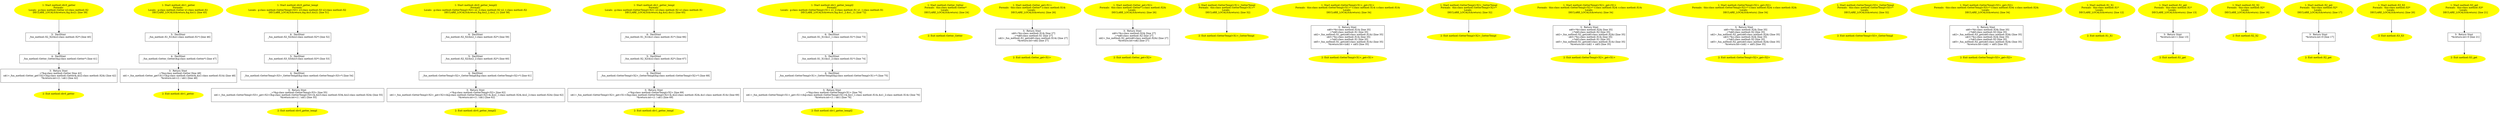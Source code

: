 /* @generated */
digraph iCFG {
"method::div0_getter{d41d8cd98f00b204e9800998ecf8427e_ZN6method11div0_getterEv}.b3a69879844798f94a8c9941bccd13fb_1" [label="1: Start method::div0_getter\nFormals: \nLocals:  g:class method::Getter x2:class method::X2 \n   DECLARE_LOCALS(&return,&g,&x2); [line 39]\n " color=yellow style=filled]
	

	 "method::div0_getter{d41d8cd98f00b204e9800998ecf8427e_ZN6method11div0_getterEv}.b3a69879844798f94a8c9941bccd13fb_1" -> "method::div0_getter{d41d8cd98f00b204e9800998ecf8427e_ZN6method11div0_getterEv}.b3a69879844798f94a8c9941bccd13fb_5" ;
"method::div0_getter{d41d8cd98f00b204e9800998ecf8427e_ZN6method11div0_getterEv}.b3a69879844798f94a8c9941bccd13fb_2" [label="2: Exit method::div0_getter \n  " color=yellow style=filled]
	

"method::div0_getter{d41d8cd98f00b204e9800998ecf8427e_ZN6method11div0_getterEv}.b3a69879844798f94a8c9941bccd13fb_3" [label="3:  Return Stmt \n   _=*&g:class method::Getter [line 42]\n  n$1=_fun_method::Getter_get<X2>(&g:class method::Getter&,&x2:class method::X2&) [line 42]\n  *&return:int=(1 / n$1) [line 42]\n " shape="box"]
	

	 "method::div0_getter{d41d8cd98f00b204e9800998ecf8427e_ZN6method11div0_getterEv}.b3a69879844798f94a8c9941bccd13fb_3" -> "method::div0_getter{d41d8cd98f00b204e9800998ecf8427e_ZN6method11div0_getterEv}.b3a69879844798f94a8c9941bccd13fb_2" ;
"method::div0_getter{d41d8cd98f00b204e9800998ecf8427e_ZN6method11div0_getterEv}.b3a69879844798f94a8c9941bccd13fb_4" [label="4:  DeclStmt \n   _fun_method::Getter_Getter(&g:class method::Getter*) [line 41]\n " shape="box"]
	

	 "method::div0_getter{d41d8cd98f00b204e9800998ecf8427e_ZN6method11div0_getterEv}.b3a69879844798f94a8c9941bccd13fb_4" -> "method::div0_getter{d41d8cd98f00b204e9800998ecf8427e_ZN6method11div0_getterEv}.b3a69879844798f94a8c9941bccd13fb_3" ;
"method::div0_getter{d41d8cd98f00b204e9800998ecf8427e_ZN6method11div0_getterEv}.b3a69879844798f94a8c9941bccd13fb_5" [label="5:  DeclStmt \n   _fun_method::X2_X2(&x2:class method::X2*) [line 40]\n " shape="box"]
	

	 "method::div0_getter{d41d8cd98f00b204e9800998ecf8427e_ZN6method11div0_getterEv}.b3a69879844798f94a8c9941bccd13fb_5" -> "method::div0_getter{d41d8cd98f00b204e9800998ecf8427e_ZN6method11div0_getterEv}.b3a69879844798f94a8c9941bccd13fb_4" ;
"method::div1_getter{d41d8cd98f00b204e9800998ecf8427e_ZN6method11div1_getterEv}.03b758f8577af551d06f352c5c64124a_1" [label="1: Start method::div1_getter\nFormals: \nLocals:  g:class method::Getter x1:class method::X1 \n   DECLARE_LOCALS(&return,&g,&x1); [line 45]\n " color=yellow style=filled]
	

	 "method::div1_getter{d41d8cd98f00b204e9800998ecf8427e_ZN6method11div1_getterEv}.03b758f8577af551d06f352c5c64124a_1" -> "method::div1_getter{d41d8cd98f00b204e9800998ecf8427e_ZN6method11div1_getterEv}.03b758f8577af551d06f352c5c64124a_5" ;
"method::div1_getter{d41d8cd98f00b204e9800998ecf8427e_ZN6method11div1_getterEv}.03b758f8577af551d06f352c5c64124a_2" [label="2: Exit method::div1_getter \n  " color=yellow style=filled]
	

"method::div1_getter{d41d8cd98f00b204e9800998ecf8427e_ZN6method11div1_getterEv}.03b758f8577af551d06f352c5c64124a_3" [label="3:  Return Stmt \n   _=*&g:class method::Getter [line 48]\n  n$1=_fun_method::Getter_get<X1>(&g:class method::Getter&,&x1:class method::X1&) [line 48]\n  *&return:int=(1 / n$1) [line 48]\n " shape="box"]
	

	 "method::div1_getter{d41d8cd98f00b204e9800998ecf8427e_ZN6method11div1_getterEv}.03b758f8577af551d06f352c5c64124a_3" -> "method::div1_getter{d41d8cd98f00b204e9800998ecf8427e_ZN6method11div1_getterEv}.03b758f8577af551d06f352c5c64124a_2" ;
"method::div1_getter{d41d8cd98f00b204e9800998ecf8427e_ZN6method11div1_getterEv}.03b758f8577af551d06f352c5c64124a_4" [label="4:  DeclStmt \n   _fun_method::Getter_Getter(&g:class method::Getter*) [line 47]\n " shape="box"]
	

	 "method::div1_getter{d41d8cd98f00b204e9800998ecf8427e_ZN6method11div1_getterEv}.03b758f8577af551d06f352c5c64124a_4" -> "method::div1_getter{d41d8cd98f00b204e9800998ecf8427e_ZN6method11div1_getterEv}.03b758f8577af551d06f352c5c64124a_3" ;
"method::div1_getter{d41d8cd98f00b204e9800998ecf8427e_ZN6method11div1_getterEv}.03b758f8577af551d06f352c5c64124a_5" [label="5:  DeclStmt \n   _fun_method::X1_X1(&x1:class method::X1*) [line 46]\n " shape="box"]
	

	 "method::div1_getter{d41d8cd98f00b204e9800998ecf8427e_ZN6method11div1_getterEv}.03b758f8577af551d06f352c5c64124a_5" -> "method::div1_getter{d41d8cd98f00b204e9800998ecf8427e_ZN6method11div1_getterEv}.03b758f8577af551d06f352c5c64124a_4" ;
"method::div0_getter_templ{d41d8cd98f00b204e9800998ecf8427e_ZN6method17div0_getter_templEv}.dac1de8ac6cd3930269c17ae1cb619f3_1" [label="1: Start method::div0_getter_templ\nFormals: \nLocals:  g:class method::GetterTempl<X3> x3:class method::X3 x2:class method::X2 \n   DECLARE_LOCALS(&return,&g,&x3,&x2); [line 51]\n " color=yellow style=filled]
	

	 "method::div0_getter_templ{d41d8cd98f00b204e9800998ecf8427e_ZN6method17div0_getter_templEv}.dac1de8ac6cd3930269c17ae1cb619f3_1" -> "method::div0_getter_templ{d41d8cd98f00b204e9800998ecf8427e_ZN6method17div0_getter_templEv}.dac1de8ac6cd3930269c17ae1cb619f3_6" ;
"method::div0_getter_templ{d41d8cd98f00b204e9800998ecf8427e_ZN6method17div0_getter_templEv}.dac1de8ac6cd3930269c17ae1cb619f3_2" [label="2: Exit method::div0_getter_templ \n  " color=yellow style=filled]
	

"method::div0_getter_templ{d41d8cd98f00b204e9800998ecf8427e_ZN6method17div0_getter_templEv}.dac1de8ac6cd3930269c17ae1cb619f3_3" [label="3:  Return Stmt \n   _=*&g:class method::GetterTempl<X3> [line 55]\n  n$1=_fun_method::GetterTempl<X3>_get<X2>(&g:class method::GetterTempl<X3>&,&x3:class method::X3&,&x2:class method::X2&) [line 55]\n  *&return:int=(1 / n$1) [line 55]\n " shape="box"]
	

	 "method::div0_getter_templ{d41d8cd98f00b204e9800998ecf8427e_ZN6method17div0_getter_templEv}.dac1de8ac6cd3930269c17ae1cb619f3_3" -> "method::div0_getter_templ{d41d8cd98f00b204e9800998ecf8427e_ZN6method17div0_getter_templEv}.dac1de8ac6cd3930269c17ae1cb619f3_2" ;
"method::div0_getter_templ{d41d8cd98f00b204e9800998ecf8427e_ZN6method17div0_getter_templEv}.dac1de8ac6cd3930269c17ae1cb619f3_4" [label="4:  DeclStmt \n   _fun_method::GetterTempl<X3>_GetterTempl(&g:class method::GetterTempl<X3>*) [line 54]\n " shape="box"]
	

	 "method::div0_getter_templ{d41d8cd98f00b204e9800998ecf8427e_ZN6method17div0_getter_templEv}.dac1de8ac6cd3930269c17ae1cb619f3_4" -> "method::div0_getter_templ{d41d8cd98f00b204e9800998ecf8427e_ZN6method17div0_getter_templEv}.dac1de8ac6cd3930269c17ae1cb619f3_3" ;
"method::div0_getter_templ{d41d8cd98f00b204e9800998ecf8427e_ZN6method17div0_getter_templEv}.dac1de8ac6cd3930269c17ae1cb619f3_5" [label="5:  DeclStmt \n   _fun_method::X3_X3(&x3:class method::X3*) [line 53]\n " shape="box"]
	

	 "method::div0_getter_templ{d41d8cd98f00b204e9800998ecf8427e_ZN6method17div0_getter_templEv}.dac1de8ac6cd3930269c17ae1cb619f3_5" -> "method::div0_getter_templ{d41d8cd98f00b204e9800998ecf8427e_ZN6method17div0_getter_templEv}.dac1de8ac6cd3930269c17ae1cb619f3_4" ;
"method::div0_getter_templ{d41d8cd98f00b204e9800998ecf8427e_ZN6method17div0_getter_templEv}.dac1de8ac6cd3930269c17ae1cb619f3_6" [label="6:  DeclStmt \n   _fun_method::X2_X2(&x2:class method::X2*) [line 52]\n " shape="box"]
	

	 "method::div0_getter_templ{d41d8cd98f00b204e9800998ecf8427e_ZN6method17div0_getter_templEv}.dac1de8ac6cd3930269c17ae1cb619f3_6" -> "method::div0_getter_templ{d41d8cd98f00b204e9800998ecf8427e_ZN6method17div0_getter_templEv}.dac1de8ac6cd3930269c17ae1cb619f3_5" ;
"method::div0_getter_templ2{d41d8cd98f00b204e9800998ecf8427e_ZN6method18div0_getter_templ2Ev}.c3f10a7ebfb57bae5844dff8aaa7255c_1" [label="1: Start method::div0_getter_templ2\nFormals: \nLocals:  g:class method::GetterTempl<X2> x2_2:class method::X2 x2_1:class method::X2 \n   DECLARE_LOCALS(&return,&g,&x2_2,&x2_1); [line 58]\n " color=yellow style=filled]
	

	 "method::div0_getter_templ2{d41d8cd98f00b204e9800998ecf8427e_ZN6method18div0_getter_templ2Ev}.c3f10a7ebfb57bae5844dff8aaa7255c_1" -> "method::div0_getter_templ2{d41d8cd98f00b204e9800998ecf8427e_ZN6method18div0_getter_templ2Ev}.c3f10a7ebfb57bae5844dff8aaa7255c_6" ;
"method::div0_getter_templ2{d41d8cd98f00b204e9800998ecf8427e_ZN6method18div0_getter_templ2Ev}.c3f10a7ebfb57bae5844dff8aaa7255c_2" [label="2: Exit method::div0_getter_templ2 \n  " color=yellow style=filled]
	

"method::div0_getter_templ2{d41d8cd98f00b204e9800998ecf8427e_ZN6method18div0_getter_templ2Ev}.c3f10a7ebfb57bae5844dff8aaa7255c_3" [label="3:  Return Stmt \n   _=*&g:class method::GetterTempl<X2> [line 62]\n  n$1=_fun_method::GetterTempl<X2>_get<X2>(&g:class method::GetterTempl<X2>&,&x2_1:class method::X2&,&x2_2:class method::X2&) [line 62]\n  *&return:int=(1 / n$1) [line 62]\n " shape="box"]
	

	 "method::div0_getter_templ2{d41d8cd98f00b204e9800998ecf8427e_ZN6method18div0_getter_templ2Ev}.c3f10a7ebfb57bae5844dff8aaa7255c_3" -> "method::div0_getter_templ2{d41d8cd98f00b204e9800998ecf8427e_ZN6method18div0_getter_templ2Ev}.c3f10a7ebfb57bae5844dff8aaa7255c_2" ;
"method::div0_getter_templ2{d41d8cd98f00b204e9800998ecf8427e_ZN6method18div0_getter_templ2Ev}.c3f10a7ebfb57bae5844dff8aaa7255c_4" [label="4:  DeclStmt \n   _fun_method::GetterTempl<X2>_GetterTempl(&g:class method::GetterTempl<X2>*) [line 61]\n " shape="box"]
	

	 "method::div0_getter_templ2{d41d8cd98f00b204e9800998ecf8427e_ZN6method18div0_getter_templ2Ev}.c3f10a7ebfb57bae5844dff8aaa7255c_4" -> "method::div0_getter_templ2{d41d8cd98f00b204e9800998ecf8427e_ZN6method18div0_getter_templ2Ev}.c3f10a7ebfb57bae5844dff8aaa7255c_3" ;
"method::div0_getter_templ2{d41d8cd98f00b204e9800998ecf8427e_ZN6method18div0_getter_templ2Ev}.c3f10a7ebfb57bae5844dff8aaa7255c_5" [label="5:  DeclStmt \n   _fun_method::X2_X2(&x2_2:class method::X2*) [line 60]\n " shape="box"]
	

	 "method::div0_getter_templ2{d41d8cd98f00b204e9800998ecf8427e_ZN6method18div0_getter_templ2Ev}.c3f10a7ebfb57bae5844dff8aaa7255c_5" -> "method::div0_getter_templ2{d41d8cd98f00b204e9800998ecf8427e_ZN6method18div0_getter_templ2Ev}.c3f10a7ebfb57bae5844dff8aaa7255c_4" ;
"method::div0_getter_templ2{d41d8cd98f00b204e9800998ecf8427e_ZN6method18div0_getter_templ2Ev}.c3f10a7ebfb57bae5844dff8aaa7255c_6" [label="6:  DeclStmt \n   _fun_method::X2_X2(&x2_1:class method::X2*) [line 59]\n " shape="box"]
	

	 "method::div0_getter_templ2{d41d8cd98f00b204e9800998ecf8427e_ZN6method18div0_getter_templ2Ev}.c3f10a7ebfb57bae5844dff8aaa7255c_6" -> "method::div0_getter_templ2{d41d8cd98f00b204e9800998ecf8427e_ZN6method18div0_getter_templ2Ev}.c3f10a7ebfb57bae5844dff8aaa7255c_5" ;
"method::div1_getter_templ{d41d8cd98f00b204e9800998ecf8427e_ZN6method17div1_getter_templEv}.d19286fd5cb40893bfa6b34994b7f95b_1" [label="1: Start method::div1_getter_templ\nFormals: \nLocals:  g:class method::GetterTempl<X2> x2:class method::X2 x1:class method::X1 \n   DECLARE_LOCALS(&return,&g,&x2,&x1); [line 65]\n " color=yellow style=filled]
	

	 "method::div1_getter_templ{d41d8cd98f00b204e9800998ecf8427e_ZN6method17div1_getter_templEv}.d19286fd5cb40893bfa6b34994b7f95b_1" -> "method::div1_getter_templ{d41d8cd98f00b204e9800998ecf8427e_ZN6method17div1_getter_templEv}.d19286fd5cb40893bfa6b34994b7f95b_6" ;
"method::div1_getter_templ{d41d8cd98f00b204e9800998ecf8427e_ZN6method17div1_getter_templEv}.d19286fd5cb40893bfa6b34994b7f95b_2" [label="2: Exit method::div1_getter_templ \n  " color=yellow style=filled]
	

"method::div1_getter_templ{d41d8cd98f00b204e9800998ecf8427e_ZN6method17div1_getter_templEv}.d19286fd5cb40893bfa6b34994b7f95b_3" [label="3:  Return Stmt \n   _=*&g:class method::GetterTempl<X2> [line 69]\n  n$1=_fun_method::GetterTempl<X2>_get<X1>(&g:class method::GetterTempl<X2>&,&x2:class method::X2&,&x1:class method::X1&) [line 69]\n  *&return:int=(1 / n$1) [line 69]\n " shape="box"]
	

	 "method::div1_getter_templ{d41d8cd98f00b204e9800998ecf8427e_ZN6method17div1_getter_templEv}.d19286fd5cb40893bfa6b34994b7f95b_3" -> "method::div1_getter_templ{d41d8cd98f00b204e9800998ecf8427e_ZN6method17div1_getter_templEv}.d19286fd5cb40893bfa6b34994b7f95b_2" ;
"method::div1_getter_templ{d41d8cd98f00b204e9800998ecf8427e_ZN6method17div1_getter_templEv}.d19286fd5cb40893bfa6b34994b7f95b_4" [label="4:  DeclStmt \n   _fun_method::GetterTempl<X2>_GetterTempl(&g:class method::GetterTempl<X2>*) [line 68]\n " shape="box"]
	

	 "method::div1_getter_templ{d41d8cd98f00b204e9800998ecf8427e_ZN6method17div1_getter_templEv}.d19286fd5cb40893bfa6b34994b7f95b_4" -> "method::div1_getter_templ{d41d8cd98f00b204e9800998ecf8427e_ZN6method17div1_getter_templEv}.d19286fd5cb40893bfa6b34994b7f95b_3" ;
"method::div1_getter_templ{d41d8cd98f00b204e9800998ecf8427e_ZN6method17div1_getter_templEv}.d19286fd5cb40893bfa6b34994b7f95b_5" [label="5:  DeclStmt \n   _fun_method::X2_X2(&x2:class method::X2*) [line 67]\n " shape="box"]
	

	 "method::div1_getter_templ{d41d8cd98f00b204e9800998ecf8427e_ZN6method17div1_getter_templEv}.d19286fd5cb40893bfa6b34994b7f95b_5" -> "method::div1_getter_templ{d41d8cd98f00b204e9800998ecf8427e_ZN6method17div1_getter_templEv}.d19286fd5cb40893bfa6b34994b7f95b_4" ;
"method::div1_getter_templ{d41d8cd98f00b204e9800998ecf8427e_ZN6method17div1_getter_templEv}.d19286fd5cb40893bfa6b34994b7f95b_6" [label="6:  DeclStmt \n   _fun_method::X1_X1(&x1:class method::X1*) [line 66]\n " shape="box"]
	

	 "method::div1_getter_templ{d41d8cd98f00b204e9800998ecf8427e_ZN6method17div1_getter_templEv}.d19286fd5cb40893bfa6b34994b7f95b_6" -> "method::div1_getter_templ{d41d8cd98f00b204e9800998ecf8427e_ZN6method17div1_getter_templEv}.d19286fd5cb40893bfa6b34994b7f95b_5" ;
"method::div1_getter_templ2{d41d8cd98f00b204e9800998ecf8427e_ZN6method18div1_getter_templ2Ev}.e7b161dce40ef80e85fd9f2ccc57e6ec_1" [label="1: Start method::div1_getter_templ2\nFormals: \nLocals:  g:class method::GetterTempl<X1> x1_2:class method::X1 x1_1:class method::X1 \n   DECLARE_LOCALS(&return,&g,&x1_2,&x1_1); [line 72]\n " color=yellow style=filled]
	

	 "method::div1_getter_templ2{d41d8cd98f00b204e9800998ecf8427e_ZN6method18div1_getter_templ2Ev}.e7b161dce40ef80e85fd9f2ccc57e6ec_1" -> "method::div1_getter_templ2{d41d8cd98f00b204e9800998ecf8427e_ZN6method18div1_getter_templ2Ev}.e7b161dce40ef80e85fd9f2ccc57e6ec_6" ;
"method::div1_getter_templ2{d41d8cd98f00b204e9800998ecf8427e_ZN6method18div1_getter_templ2Ev}.e7b161dce40ef80e85fd9f2ccc57e6ec_2" [label="2: Exit method::div1_getter_templ2 \n  " color=yellow style=filled]
	

"method::div1_getter_templ2{d41d8cd98f00b204e9800998ecf8427e_ZN6method18div1_getter_templ2Ev}.e7b161dce40ef80e85fd9f2ccc57e6ec_3" [label="3:  Return Stmt \n   _=*&g:class method::GetterTempl<X1> [line 76]\n  n$1=_fun_method::GetterTempl<X1>_get<X1>(&g:class method::GetterTempl<X1>&,&x1_1:class method::X1&,&x1_2:class method::X1&) [line 76]\n  *&return:int=(1 / n$1) [line 76]\n " shape="box"]
	

	 "method::div1_getter_templ2{d41d8cd98f00b204e9800998ecf8427e_ZN6method18div1_getter_templ2Ev}.e7b161dce40ef80e85fd9f2ccc57e6ec_3" -> "method::div1_getter_templ2{d41d8cd98f00b204e9800998ecf8427e_ZN6method18div1_getter_templ2Ev}.e7b161dce40ef80e85fd9f2ccc57e6ec_2" ;
"method::div1_getter_templ2{d41d8cd98f00b204e9800998ecf8427e_ZN6method18div1_getter_templ2Ev}.e7b161dce40ef80e85fd9f2ccc57e6ec_4" [label="4:  DeclStmt \n   _fun_method::GetterTempl<X1>_GetterTempl(&g:class method::GetterTempl<X1>*) [line 75]\n " shape="box"]
	

	 "method::div1_getter_templ2{d41d8cd98f00b204e9800998ecf8427e_ZN6method18div1_getter_templ2Ev}.e7b161dce40ef80e85fd9f2ccc57e6ec_4" -> "method::div1_getter_templ2{d41d8cd98f00b204e9800998ecf8427e_ZN6method18div1_getter_templ2Ev}.e7b161dce40ef80e85fd9f2ccc57e6ec_3" ;
"method::div1_getter_templ2{d41d8cd98f00b204e9800998ecf8427e_ZN6method18div1_getter_templ2Ev}.e7b161dce40ef80e85fd9f2ccc57e6ec_5" [label="5:  DeclStmt \n   _fun_method::X1_X1(&x1_2:class method::X1*) [line 74]\n " shape="box"]
	

	 "method::div1_getter_templ2{d41d8cd98f00b204e9800998ecf8427e_ZN6method18div1_getter_templ2Ev}.e7b161dce40ef80e85fd9f2ccc57e6ec_5" -> "method::div1_getter_templ2{d41d8cd98f00b204e9800998ecf8427e_ZN6method18div1_getter_templ2Ev}.e7b161dce40ef80e85fd9f2ccc57e6ec_4" ;
"method::div1_getter_templ2{d41d8cd98f00b204e9800998ecf8427e_ZN6method18div1_getter_templ2Ev}.e7b161dce40ef80e85fd9f2ccc57e6ec_6" [label="6:  DeclStmt \n   _fun_method::X1_X1(&x1_1:class method::X1*) [line 73]\n " shape="box"]
	

	 "method::div1_getter_templ2{d41d8cd98f00b204e9800998ecf8427e_ZN6method18div1_getter_templ2Ev}.e7b161dce40ef80e85fd9f2ccc57e6ec_6" -> "method::div1_getter_templ2{d41d8cd98f00b204e9800998ecf8427e_ZN6method18div1_getter_templ2Ev}.e7b161dce40ef80e85fd9f2ccc57e6ec_5" ;
"method::Getter_Getter{_ZN6method6GetterC1Ev|constexpr}.d128e36e3b02a438691df8243919105b_1" [label="1: Start method::Getter_Getter\nFormals:  this:class method::Getter*\nLocals:  \n   DECLARE_LOCALS(&return); [line 24]\n " color=yellow style=filled]
	

	 "method::Getter_Getter{_ZN6method6GetterC1Ev|constexpr}.d128e36e3b02a438691df8243919105b_1" -> "method::Getter_Getter{_ZN6method6GetterC1Ev|constexpr}.d128e36e3b02a438691df8243919105b_2" ;
"method::Getter_Getter{_ZN6method6GetterC1Ev|constexpr}.d128e36e3b02a438691df8243919105b_2" [label="2: Exit method::Getter_Getter \n  " color=yellow style=filled]
	

"method::Getter_get<X1>(_ZN6method6Getter3getINS_2X1EEEiRT_).80d274ae0eea8a42827f3ee5d82d22ec_1" [label="1: Start method::Getter_get<X1>\nFormals:  this:class method::Getter* s:class method::X1&\nLocals:  \n   DECLARE_LOCALS(&return); [line 26]\n " color=yellow style=filled]
	

	 "method::Getter_get<X1>(_ZN6method6Getter3getINS_2X1EEEiRT_).80d274ae0eea8a42827f3ee5d82d22ec_1" -> "method::Getter_get<X1>(_ZN6method6Getter3getINS_2X1EEEiRT_).80d274ae0eea8a42827f3ee5d82d22ec_3" ;
"method::Getter_get<X1>(_ZN6method6Getter3getINS_2X1EEEiRT_).80d274ae0eea8a42827f3ee5d82d22ec_2" [label="2: Exit method::Getter_get<X1> \n  " color=yellow style=filled]
	

"method::Getter_get<X1>(_ZN6method6Getter3getINS_2X1EEEiRT_).80d274ae0eea8a42827f3ee5d82d22ec_3" [label="3:  Return Stmt \n   n$0=*&s:class method::X1& [line 27]\n  _=*n$0:class method::X1 [line 27]\n  n$2=_fun_method::X1_get(n$0:class method::X1&) [line 27]\n  *&return:int=n$2 [line 27]\n " shape="box"]
	

	 "method::Getter_get<X1>(_ZN6method6Getter3getINS_2X1EEEiRT_).80d274ae0eea8a42827f3ee5d82d22ec_3" -> "method::Getter_get<X1>(_ZN6method6Getter3getINS_2X1EEEiRT_).80d274ae0eea8a42827f3ee5d82d22ec_2" ;
"method::Getter_get<X2>(_ZN6method6Getter3getINS_2X2EEEiRT_).f1459c43231792fae979e813829e9a89_1" [label="1: Start method::Getter_get<X2>\nFormals:  this:class method::Getter* s:class method::X2&\nLocals:  \n   DECLARE_LOCALS(&return); [line 26]\n " color=yellow style=filled]
	

	 "method::Getter_get<X2>(_ZN6method6Getter3getINS_2X2EEEiRT_).f1459c43231792fae979e813829e9a89_1" -> "method::Getter_get<X2>(_ZN6method6Getter3getINS_2X2EEEiRT_).f1459c43231792fae979e813829e9a89_3" ;
"method::Getter_get<X2>(_ZN6method6Getter3getINS_2X2EEEiRT_).f1459c43231792fae979e813829e9a89_2" [label="2: Exit method::Getter_get<X2> \n  " color=yellow style=filled]
	

"method::Getter_get<X2>(_ZN6method6Getter3getINS_2X2EEEiRT_).f1459c43231792fae979e813829e9a89_3" [label="3:  Return Stmt \n   n$0=*&s:class method::X2& [line 27]\n  _=*n$0:class method::X2 [line 27]\n  n$2=_fun_method::X2_get(n$0:class method::X2&) [line 27]\n  *&return:int=n$2 [line 27]\n " shape="box"]
	

	 "method::Getter_get<X2>(_ZN6method6Getter3getINS_2X2EEEiRT_).f1459c43231792fae979e813829e9a89_3" -> "method::Getter_get<X2>(_ZN6method6Getter3getINS_2X2EEEiRT_).f1459c43231792fae979e813829e9a89_2" ;
"method::GetterTempl<X1>_GetterTempl{_ZN6method11GetterTemplINS_2X1EEC1Ev|constexpr}.99cb20fdc45ff99a79df49aaa384be93_1" [label="1: Start method::GetterTempl<X1>_GetterTempl\nFormals:  this:class method::GetterTempl<X1>*\nLocals:  \n   DECLARE_LOCALS(&return); [line 32]\n " color=yellow style=filled]
	

	 "method::GetterTempl<X1>_GetterTempl{_ZN6method11GetterTemplINS_2X1EEC1Ev|constexpr}.99cb20fdc45ff99a79df49aaa384be93_1" -> "method::GetterTempl<X1>_GetterTempl{_ZN6method11GetterTemplINS_2X1EEC1Ev|constexpr}.99cb20fdc45ff99a79df49aaa384be93_2" ;
"method::GetterTempl<X1>_GetterTempl{_ZN6method11GetterTemplINS_2X1EEC1Ev|constexpr}.99cb20fdc45ff99a79df49aaa384be93_2" [label="2: Exit method::GetterTempl<X1>_GetterTempl \n  " color=yellow style=filled]
	

"method::GetterTempl<X1>_get<X1>(_ZN6method11GetterTemplINS_2X1EE3getIS1_EEiRS1_RT_).cfdb3dd8a7f15c49f42389f94b3f8bc7_1" [label="1: Start method::GetterTempl<X1>_get<X1>\nFormals:  this:class method::GetterTempl<X1>* t:class method::X1& s:class method::X1&\nLocals:  \n   DECLARE_LOCALS(&return); [line 34]\n " color=yellow style=filled]
	

	 "method::GetterTempl<X1>_get<X1>(_ZN6method11GetterTemplINS_2X1EE3getIS1_EEiRS1_RT_).cfdb3dd8a7f15c49f42389f94b3f8bc7_1" -> "method::GetterTempl<X1>_get<X1>(_ZN6method11GetterTemplINS_2X1EE3getIS1_EEiRS1_RT_).cfdb3dd8a7f15c49f42389f94b3f8bc7_3" ;
"method::GetterTempl<X1>_get<X1>(_ZN6method11GetterTemplINS_2X1EE3getIS1_EEiRS1_RT_).cfdb3dd8a7f15c49f42389f94b3f8bc7_2" [label="2: Exit method::GetterTempl<X1>_get<X1> \n  " color=yellow style=filled]
	

"method::GetterTempl<X1>_get<X1>(_ZN6method11GetterTemplINS_2X1EE3getIS1_EEiRS1_RT_).cfdb3dd8a7f15c49f42389f94b3f8bc7_3" [label="3:  Return Stmt \n   n$0=*&t:class method::X1& [line 35]\n  _=*n$0:class method::X1 [line 35]\n  n$2=_fun_method::X1_get(n$0:class method::X1&) [line 35]\n  n$3=*&s:class method::X1& [line 35]\n  _=*n$3:class method::X1 [line 35]\n  n$5=_fun_method::X1_get(n$3:class method::X1&) [line 35]\n  *&return:int=(n$2 + n$5) [line 35]\n " shape="box"]
	

	 "method::GetterTempl<X1>_get<X1>(_ZN6method11GetterTemplINS_2X1EE3getIS1_EEiRS1_RT_).cfdb3dd8a7f15c49f42389f94b3f8bc7_3" -> "method::GetterTempl<X1>_get<X1>(_ZN6method11GetterTemplINS_2X1EE3getIS1_EEiRS1_RT_).cfdb3dd8a7f15c49f42389f94b3f8bc7_2" ;
"method::GetterTempl<X2>_GetterTempl{_ZN6method11GetterTemplINS_2X2EEC1Ev|constexpr}.010694f20681bb0e41c88279a8b1dea2_1" [label="1: Start method::GetterTempl<X2>_GetterTempl\nFormals:  this:class method::GetterTempl<X2>*\nLocals:  \n   DECLARE_LOCALS(&return); [line 32]\n " color=yellow style=filled]
	

	 "method::GetterTempl<X2>_GetterTempl{_ZN6method11GetterTemplINS_2X2EEC1Ev|constexpr}.010694f20681bb0e41c88279a8b1dea2_1" -> "method::GetterTempl<X2>_GetterTempl{_ZN6method11GetterTemplINS_2X2EEC1Ev|constexpr}.010694f20681bb0e41c88279a8b1dea2_2" ;
"method::GetterTempl<X2>_GetterTempl{_ZN6method11GetterTemplINS_2X2EEC1Ev|constexpr}.010694f20681bb0e41c88279a8b1dea2_2" [label="2: Exit method::GetterTempl<X2>_GetterTempl \n  " color=yellow style=filled]
	

"method::GetterTempl<X2>_get<X1>(_ZN6method11GetterTemplINS_2X2EE3getINS_2X1EEEiRS1_RT_).50eaec9bda9895bdc81a6c246d9ea459_1" [label="1: Start method::GetterTempl<X2>_get<X1>\nFormals:  this:class method::GetterTempl<X2>* t:class method::X2& s:class method::X1&\nLocals:  \n   DECLARE_LOCALS(&return); [line 34]\n " color=yellow style=filled]
	

	 "method::GetterTempl<X2>_get<X1>(_ZN6method11GetterTemplINS_2X2EE3getINS_2X1EEEiRS1_RT_).50eaec9bda9895bdc81a6c246d9ea459_1" -> "method::GetterTempl<X2>_get<X1>(_ZN6method11GetterTemplINS_2X2EE3getINS_2X1EEEiRS1_RT_).50eaec9bda9895bdc81a6c246d9ea459_3" ;
"method::GetterTempl<X2>_get<X1>(_ZN6method11GetterTemplINS_2X2EE3getINS_2X1EEEiRS1_RT_).50eaec9bda9895bdc81a6c246d9ea459_2" [label="2: Exit method::GetterTempl<X2>_get<X1> \n  " color=yellow style=filled]
	

"method::GetterTempl<X2>_get<X1>(_ZN6method11GetterTemplINS_2X2EE3getINS_2X1EEEiRS1_RT_).50eaec9bda9895bdc81a6c246d9ea459_3" [label="3:  Return Stmt \n   n$0=*&t:class method::X2& [line 35]\n  _=*n$0:class method::X2 [line 35]\n  n$2=_fun_method::X2_get(n$0:class method::X2&) [line 35]\n  n$3=*&s:class method::X1& [line 35]\n  _=*n$3:class method::X1 [line 35]\n  n$5=_fun_method::X1_get(n$3:class method::X1&) [line 35]\n  *&return:int=(n$2 + n$5) [line 35]\n " shape="box"]
	

	 "method::GetterTempl<X2>_get<X1>(_ZN6method11GetterTemplINS_2X2EE3getINS_2X1EEEiRS1_RT_).50eaec9bda9895bdc81a6c246d9ea459_3" -> "method::GetterTempl<X2>_get<X1>(_ZN6method11GetterTemplINS_2X2EE3getINS_2X1EEEiRS1_RT_).50eaec9bda9895bdc81a6c246d9ea459_2" ;
"method::GetterTempl<X2>_get<X2>(_ZN6method11GetterTemplINS_2X2EE3getIS1_EEiRS1_RT_).1ed26b1d272224ecb2da552b376bc478_1" [label="1: Start method::GetterTempl<X2>_get<X2>\nFormals:  this:class method::GetterTempl<X2>* t:class method::X2& s:class method::X2&\nLocals:  \n   DECLARE_LOCALS(&return); [line 34]\n " color=yellow style=filled]
	

	 "method::GetterTempl<X2>_get<X2>(_ZN6method11GetterTemplINS_2X2EE3getIS1_EEiRS1_RT_).1ed26b1d272224ecb2da552b376bc478_1" -> "method::GetterTempl<X2>_get<X2>(_ZN6method11GetterTemplINS_2X2EE3getIS1_EEiRS1_RT_).1ed26b1d272224ecb2da552b376bc478_3" ;
"method::GetterTempl<X2>_get<X2>(_ZN6method11GetterTemplINS_2X2EE3getIS1_EEiRS1_RT_).1ed26b1d272224ecb2da552b376bc478_2" [label="2: Exit method::GetterTempl<X2>_get<X2> \n  " color=yellow style=filled]
	

"method::GetterTempl<X2>_get<X2>(_ZN6method11GetterTemplINS_2X2EE3getIS1_EEiRS1_RT_).1ed26b1d272224ecb2da552b376bc478_3" [label="3:  Return Stmt \n   n$0=*&t:class method::X2& [line 35]\n  _=*n$0:class method::X2 [line 35]\n  n$2=_fun_method::X2_get(n$0:class method::X2&) [line 35]\n  n$3=*&s:class method::X2& [line 35]\n  _=*n$3:class method::X2 [line 35]\n  n$5=_fun_method::X2_get(n$3:class method::X2&) [line 35]\n  *&return:int=(n$2 + n$5) [line 35]\n " shape="box"]
	

	 "method::GetterTempl<X2>_get<X2>(_ZN6method11GetterTemplINS_2X2EE3getIS1_EEiRS1_RT_).1ed26b1d272224ecb2da552b376bc478_3" -> "method::GetterTempl<X2>_get<X2>(_ZN6method11GetterTemplINS_2X2EE3getIS1_EEiRS1_RT_).1ed26b1d272224ecb2da552b376bc478_2" ;
"method::GetterTempl<X3>_GetterTempl{_ZN6method11GetterTemplINS_2X3EEC1Ev|constexpr}.fe29dc8f5882f416cccaa3bd07be8d4d_1" [label="1: Start method::GetterTempl<X3>_GetterTempl\nFormals:  this:class method::GetterTempl<X3>*\nLocals:  \n   DECLARE_LOCALS(&return); [line 32]\n " color=yellow style=filled]
	

	 "method::GetterTempl<X3>_GetterTempl{_ZN6method11GetterTemplINS_2X3EEC1Ev|constexpr}.fe29dc8f5882f416cccaa3bd07be8d4d_1" -> "method::GetterTempl<X3>_GetterTempl{_ZN6method11GetterTemplINS_2X3EEC1Ev|constexpr}.fe29dc8f5882f416cccaa3bd07be8d4d_2" ;
"method::GetterTempl<X3>_GetterTempl{_ZN6method11GetterTemplINS_2X3EEC1Ev|constexpr}.fe29dc8f5882f416cccaa3bd07be8d4d_2" [label="2: Exit method::GetterTempl<X3>_GetterTempl \n  " color=yellow style=filled]
	

"method::GetterTempl<X3>_get<X2>(_ZN6method11GetterTemplINS_2X3EE3getINS_2X2EEEiRS1_RT_).d93b4f2835d5b2fd36296c63e70f58c2_1" [label="1: Start method::GetterTempl<X3>_get<X2>\nFormals:  this:class method::GetterTempl<X3>* t:class method::X3& s:class method::X2&\nLocals:  \n   DECLARE_LOCALS(&return); [line 34]\n " color=yellow style=filled]
	

	 "method::GetterTempl<X3>_get<X2>(_ZN6method11GetterTemplINS_2X3EE3getINS_2X2EEEiRS1_RT_).d93b4f2835d5b2fd36296c63e70f58c2_1" -> "method::GetterTempl<X3>_get<X2>(_ZN6method11GetterTemplINS_2X3EE3getINS_2X2EEEiRS1_RT_).d93b4f2835d5b2fd36296c63e70f58c2_3" ;
"method::GetterTempl<X3>_get<X2>(_ZN6method11GetterTemplINS_2X3EE3getINS_2X2EEEiRS1_RT_).d93b4f2835d5b2fd36296c63e70f58c2_2" [label="2: Exit method::GetterTempl<X3>_get<X2> \n  " color=yellow style=filled]
	

"method::GetterTempl<X3>_get<X2>(_ZN6method11GetterTemplINS_2X3EE3getINS_2X2EEEiRS1_RT_).d93b4f2835d5b2fd36296c63e70f58c2_3" [label="3:  Return Stmt \n   n$0=*&t:class method::X3& [line 35]\n  _=*n$0:class method::X3 [line 35]\n  n$2=_fun_method::X3_get(n$0:class method::X3&) [line 35]\n  n$3=*&s:class method::X2& [line 35]\n  _=*n$3:class method::X2 [line 35]\n  n$5=_fun_method::X2_get(n$3:class method::X2&) [line 35]\n  *&return:int=(n$2 + n$5) [line 35]\n " shape="box"]
	

	 "method::GetterTempl<X3>_get<X2>(_ZN6method11GetterTemplINS_2X3EE3getINS_2X2EEEiRS1_RT_).d93b4f2835d5b2fd36296c63e70f58c2_3" -> "method::GetterTempl<X3>_get<X2>(_ZN6method11GetterTemplINS_2X3EE3getINS_2X2EEEiRS1_RT_).d93b4f2835d5b2fd36296c63e70f58c2_2" ;
"method::X1_X1{_ZN6method2X1C1Ev|constexpr}.5c9da210984420e58374ce0e958b18be_1" [label="1: Start method::X1_X1\nFormals:  this:class method::X1*\nLocals:  \n   DECLARE_LOCALS(&return); [line 12]\n " color=yellow style=filled]
	

	 "method::X1_X1{_ZN6method2X1C1Ev|constexpr}.5c9da210984420e58374ce0e958b18be_1" -> "method::X1_X1{_ZN6method2X1C1Ev|constexpr}.5c9da210984420e58374ce0e958b18be_2" ;
"method::X1_X1{_ZN6method2X1C1Ev|constexpr}.5c9da210984420e58374ce0e958b18be_2" [label="2: Exit method::X1_X1 \n  " color=yellow style=filled]
	

"method::X1_get(_ZN6method2X13getEv).c19bee41d10fec73ba5982eab7aff9bc_1" [label="1: Start method::X1_get\nFormals:  this:class method::X1*\nLocals:  \n   DECLARE_LOCALS(&return); [line 13]\n " color=yellow style=filled]
	

	 "method::X1_get(_ZN6method2X13getEv).c19bee41d10fec73ba5982eab7aff9bc_1" -> "method::X1_get(_ZN6method2X13getEv).c19bee41d10fec73ba5982eab7aff9bc_3" ;
"method::X1_get(_ZN6method2X13getEv).c19bee41d10fec73ba5982eab7aff9bc_2" [label="2: Exit method::X1_get \n  " color=yellow style=filled]
	

"method::X1_get(_ZN6method2X13getEv).c19bee41d10fec73ba5982eab7aff9bc_3" [label="3:  Return Stmt \n   *&return:int=1 [line 13]\n " shape="box"]
	

	 "method::X1_get(_ZN6method2X13getEv).c19bee41d10fec73ba5982eab7aff9bc_3" -> "method::X1_get(_ZN6method2X13getEv).c19bee41d10fec73ba5982eab7aff9bc_2" ;
"method::X2_X2{_ZN6method2X2C1Ev|constexpr}.2cdd5e120ff21c2501fa0bb4e9b5fc0a_1" [label="1: Start method::X2_X2\nFormals:  this:class method::X2*\nLocals:  \n   DECLARE_LOCALS(&return); [line 16]\n " color=yellow style=filled]
	

	 "method::X2_X2{_ZN6method2X2C1Ev|constexpr}.2cdd5e120ff21c2501fa0bb4e9b5fc0a_1" -> "method::X2_X2{_ZN6method2X2C1Ev|constexpr}.2cdd5e120ff21c2501fa0bb4e9b5fc0a_2" ;
"method::X2_X2{_ZN6method2X2C1Ev|constexpr}.2cdd5e120ff21c2501fa0bb4e9b5fc0a_2" [label="2: Exit method::X2_X2 \n  " color=yellow style=filled]
	

"method::X2_get(_ZN6method2X23getEv).3f95c152d065b47a66bdd4899bf84447_1" [label="1: Start method::X2_get\nFormals:  this:class method::X2*\nLocals:  \n   DECLARE_LOCALS(&return); [line 17]\n " color=yellow style=filled]
	

	 "method::X2_get(_ZN6method2X23getEv).3f95c152d065b47a66bdd4899bf84447_1" -> "method::X2_get(_ZN6method2X23getEv).3f95c152d065b47a66bdd4899bf84447_3" ;
"method::X2_get(_ZN6method2X23getEv).3f95c152d065b47a66bdd4899bf84447_2" [label="2: Exit method::X2_get \n  " color=yellow style=filled]
	

"method::X2_get(_ZN6method2X23getEv).3f95c152d065b47a66bdd4899bf84447_3" [label="3:  Return Stmt \n   *&return:int=0 [line 17]\n " shape="box"]
	

	 "method::X2_get(_ZN6method2X23getEv).3f95c152d065b47a66bdd4899bf84447_3" -> "method::X2_get(_ZN6method2X23getEv).3f95c152d065b47a66bdd4899bf84447_2" ;
"method::X3_X3{_ZN6method2X3C1Ev|constexpr}.30edcbb25b963828789ed90cc7bb6dfa_1" [label="1: Start method::X3_X3\nFormals:  this:class method::X3*\nLocals:  \n   DECLARE_LOCALS(&return); [line 20]\n " color=yellow style=filled]
	

	 "method::X3_X3{_ZN6method2X3C1Ev|constexpr}.30edcbb25b963828789ed90cc7bb6dfa_1" -> "method::X3_X3{_ZN6method2X3C1Ev|constexpr}.30edcbb25b963828789ed90cc7bb6dfa_2" ;
"method::X3_X3{_ZN6method2X3C1Ev|constexpr}.30edcbb25b963828789ed90cc7bb6dfa_2" [label="2: Exit method::X3_X3 \n  " color=yellow style=filled]
	

"method::X3_get(_ZN6method2X33getEv).11ad10e5bda3b9c50c787dd79afd7cd9_1" [label="1: Start method::X3_get\nFormals:  this:class method::X3*\nLocals:  \n   DECLARE_LOCALS(&return); [line 21]\n " color=yellow style=filled]
	

	 "method::X3_get(_ZN6method2X33getEv).11ad10e5bda3b9c50c787dd79afd7cd9_1" -> "method::X3_get(_ZN6method2X33getEv).11ad10e5bda3b9c50c787dd79afd7cd9_3" ;
"method::X3_get(_ZN6method2X33getEv).11ad10e5bda3b9c50c787dd79afd7cd9_2" [label="2: Exit method::X3_get \n  " color=yellow style=filled]
	

"method::X3_get(_ZN6method2X33getEv).11ad10e5bda3b9c50c787dd79afd7cd9_3" [label="3:  Return Stmt \n   *&return:int=0 [line 21]\n " shape="box"]
	

	 "method::X3_get(_ZN6method2X33getEv).11ad10e5bda3b9c50c787dd79afd7cd9_3" -> "method::X3_get(_ZN6method2X33getEv).11ad10e5bda3b9c50c787dd79afd7cd9_2" ;
}
